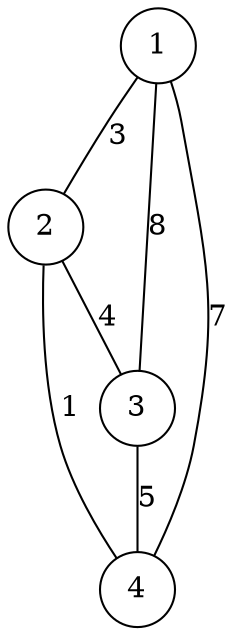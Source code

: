 graph START{
node [shape = circle];
1--2 [ label = 3 ];
1--3 [ label = 8 ];
1--4 [ label = 7 ];
2--3 [ label = 4 ];
2--4 [ label = 1 ];
3--4 [ label = 5 ];
}